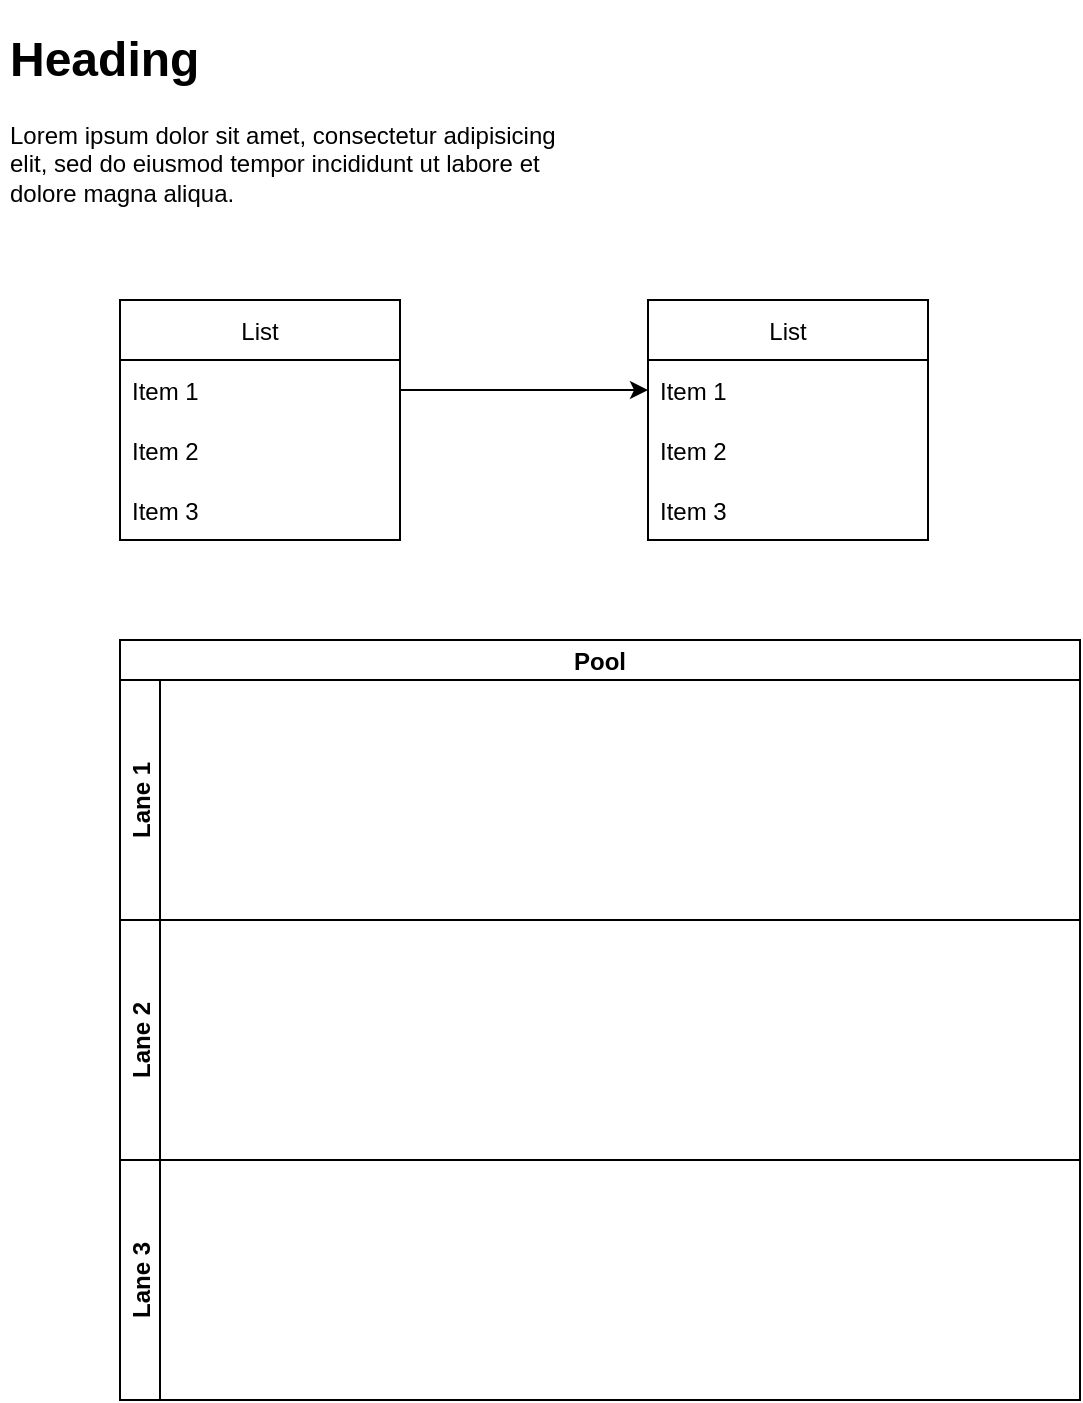 <mxfile version="17.4.6" type="github">
  <diagram id="-BizO-9eWnyVQ55fjSq1" name="Page-1">
    <mxGraphModel dx="1052" dy="769" grid="1" gridSize="10" guides="1" tooltips="1" connect="1" arrows="1" fold="1" page="1" pageScale="1" pageWidth="827" pageHeight="1169" math="0" shadow="0">
      <root>
        <mxCell id="0" />
        <mxCell id="1" parent="0" />
        <mxCell id="olQ4l3eizmxSAm_XHt5j-1" value="&lt;h1&gt;Heading&lt;/h1&gt;&lt;p&gt;Lorem ipsum dolor sit amet, consectetur adipisicing elit, sed do eiusmod tempor incididunt ut labore et dolore magna aliqua.&lt;/p&gt;" style="text;html=1;strokeColor=none;fillColor=none;spacing=5;spacingTop=-20;whiteSpace=wrap;overflow=hidden;rounded=0;" vertex="1" parent="1">
          <mxGeometry x="90" y="40" width="290" height="130" as="geometry" />
        </mxCell>
        <mxCell id="olQ4l3eizmxSAm_XHt5j-2" value="List" style="swimlane;fontStyle=0;childLayout=stackLayout;horizontal=1;startSize=30;horizontalStack=0;resizeParent=1;resizeParentMax=0;resizeLast=0;collapsible=1;marginBottom=0;" vertex="1" parent="1">
          <mxGeometry x="150" y="180" width="140" height="120" as="geometry" />
        </mxCell>
        <mxCell id="olQ4l3eizmxSAm_XHt5j-3" value="Item 1" style="text;strokeColor=none;fillColor=none;align=left;verticalAlign=middle;spacingLeft=4;spacingRight=4;overflow=hidden;points=[[0,0.5],[1,0.5]];portConstraint=eastwest;rotatable=0;" vertex="1" parent="olQ4l3eizmxSAm_XHt5j-2">
          <mxGeometry y="30" width="140" height="30" as="geometry" />
        </mxCell>
        <mxCell id="olQ4l3eizmxSAm_XHt5j-4" value="Item 2" style="text;strokeColor=none;fillColor=none;align=left;verticalAlign=middle;spacingLeft=4;spacingRight=4;overflow=hidden;points=[[0,0.5],[1,0.5]];portConstraint=eastwest;rotatable=0;" vertex="1" parent="olQ4l3eizmxSAm_XHt5j-2">
          <mxGeometry y="60" width="140" height="30" as="geometry" />
        </mxCell>
        <mxCell id="olQ4l3eizmxSAm_XHt5j-5" value="Item 3" style="text;strokeColor=none;fillColor=none;align=left;verticalAlign=middle;spacingLeft=4;spacingRight=4;overflow=hidden;points=[[0,0.5],[1,0.5]];portConstraint=eastwest;rotatable=0;" vertex="1" parent="olQ4l3eizmxSAm_XHt5j-2">
          <mxGeometry y="90" width="140" height="30" as="geometry" />
        </mxCell>
        <mxCell id="olQ4l3eizmxSAm_XHt5j-7" value="List" style="swimlane;fontStyle=0;childLayout=stackLayout;horizontal=1;startSize=30;horizontalStack=0;resizeParent=1;resizeParentMax=0;resizeLast=0;collapsible=1;marginBottom=0;" vertex="1" parent="1">
          <mxGeometry x="414" y="180" width="140" height="120" as="geometry" />
        </mxCell>
        <mxCell id="olQ4l3eizmxSAm_XHt5j-8" value="Item 1" style="text;strokeColor=none;fillColor=none;align=left;verticalAlign=middle;spacingLeft=4;spacingRight=4;overflow=hidden;points=[[0,0.5],[1,0.5]];portConstraint=eastwest;rotatable=0;" vertex="1" parent="olQ4l3eizmxSAm_XHt5j-7">
          <mxGeometry y="30" width="140" height="30" as="geometry" />
        </mxCell>
        <mxCell id="olQ4l3eizmxSAm_XHt5j-9" value="Item 2" style="text;strokeColor=none;fillColor=none;align=left;verticalAlign=middle;spacingLeft=4;spacingRight=4;overflow=hidden;points=[[0,0.5],[1,0.5]];portConstraint=eastwest;rotatable=0;" vertex="1" parent="olQ4l3eizmxSAm_XHt5j-7">
          <mxGeometry y="60" width="140" height="30" as="geometry" />
        </mxCell>
        <mxCell id="olQ4l3eizmxSAm_XHt5j-10" value="Item 3" style="text;strokeColor=none;fillColor=none;align=left;verticalAlign=middle;spacingLeft=4;spacingRight=4;overflow=hidden;points=[[0,0.5],[1,0.5]];portConstraint=eastwest;rotatable=0;" vertex="1" parent="olQ4l3eizmxSAm_XHt5j-7">
          <mxGeometry y="90" width="140" height="30" as="geometry" />
        </mxCell>
        <mxCell id="olQ4l3eizmxSAm_XHt5j-11" style="edgeStyle=none;rounded=0;orthogonalLoop=1;jettySize=auto;html=1;exitX=1;exitY=0.5;exitDx=0;exitDy=0;entryX=0;entryY=0.5;entryDx=0;entryDy=0;" edge="1" parent="1" source="olQ4l3eizmxSAm_XHt5j-3" target="olQ4l3eizmxSAm_XHt5j-8">
          <mxGeometry relative="1" as="geometry" />
        </mxCell>
        <mxCell id="olQ4l3eizmxSAm_XHt5j-12" value="Pool" style="swimlane;childLayout=stackLayout;resizeParent=1;resizeParentMax=0;horizontal=1;startSize=20;horizontalStack=0;" vertex="1" parent="1">
          <mxGeometry x="150" y="350" width="480" height="380" as="geometry" />
        </mxCell>
        <mxCell id="olQ4l3eizmxSAm_XHt5j-13" value="Lane 1" style="swimlane;startSize=20;horizontal=0;" vertex="1" parent="olQ4l3eizmxSAm_XHt5j-12">
          <mxGeometry y="20" width="480" height="120" as="geometry" />
        </mxCell>
        <mxCell id="olQ4l3eizmxSAm_XHt5j-14" value="Lane 2" style="swimlane;startSize=20;horizontal=0;" vertex="1" parent="olQ4l3eizmxSAm_XHt5j-12">
          <mxGeometry y="140" width="480" height="120" as="geometry" />
        </mxCell>
        <mxCell id="olQ4l3eizmxSAm_XHt5j-15" value="Lane 3" style="swimlane;startSize=20;horizontal=0;" vertex="1" parent="olQ4l3eizmxSAm_XHt5j-12">
          <mxGeometry y="260" width="480" height="120" as="geometry" />
        </mxCell>
      </root>
    </mxGraphModel>
  </diagram>
</mxfile>
